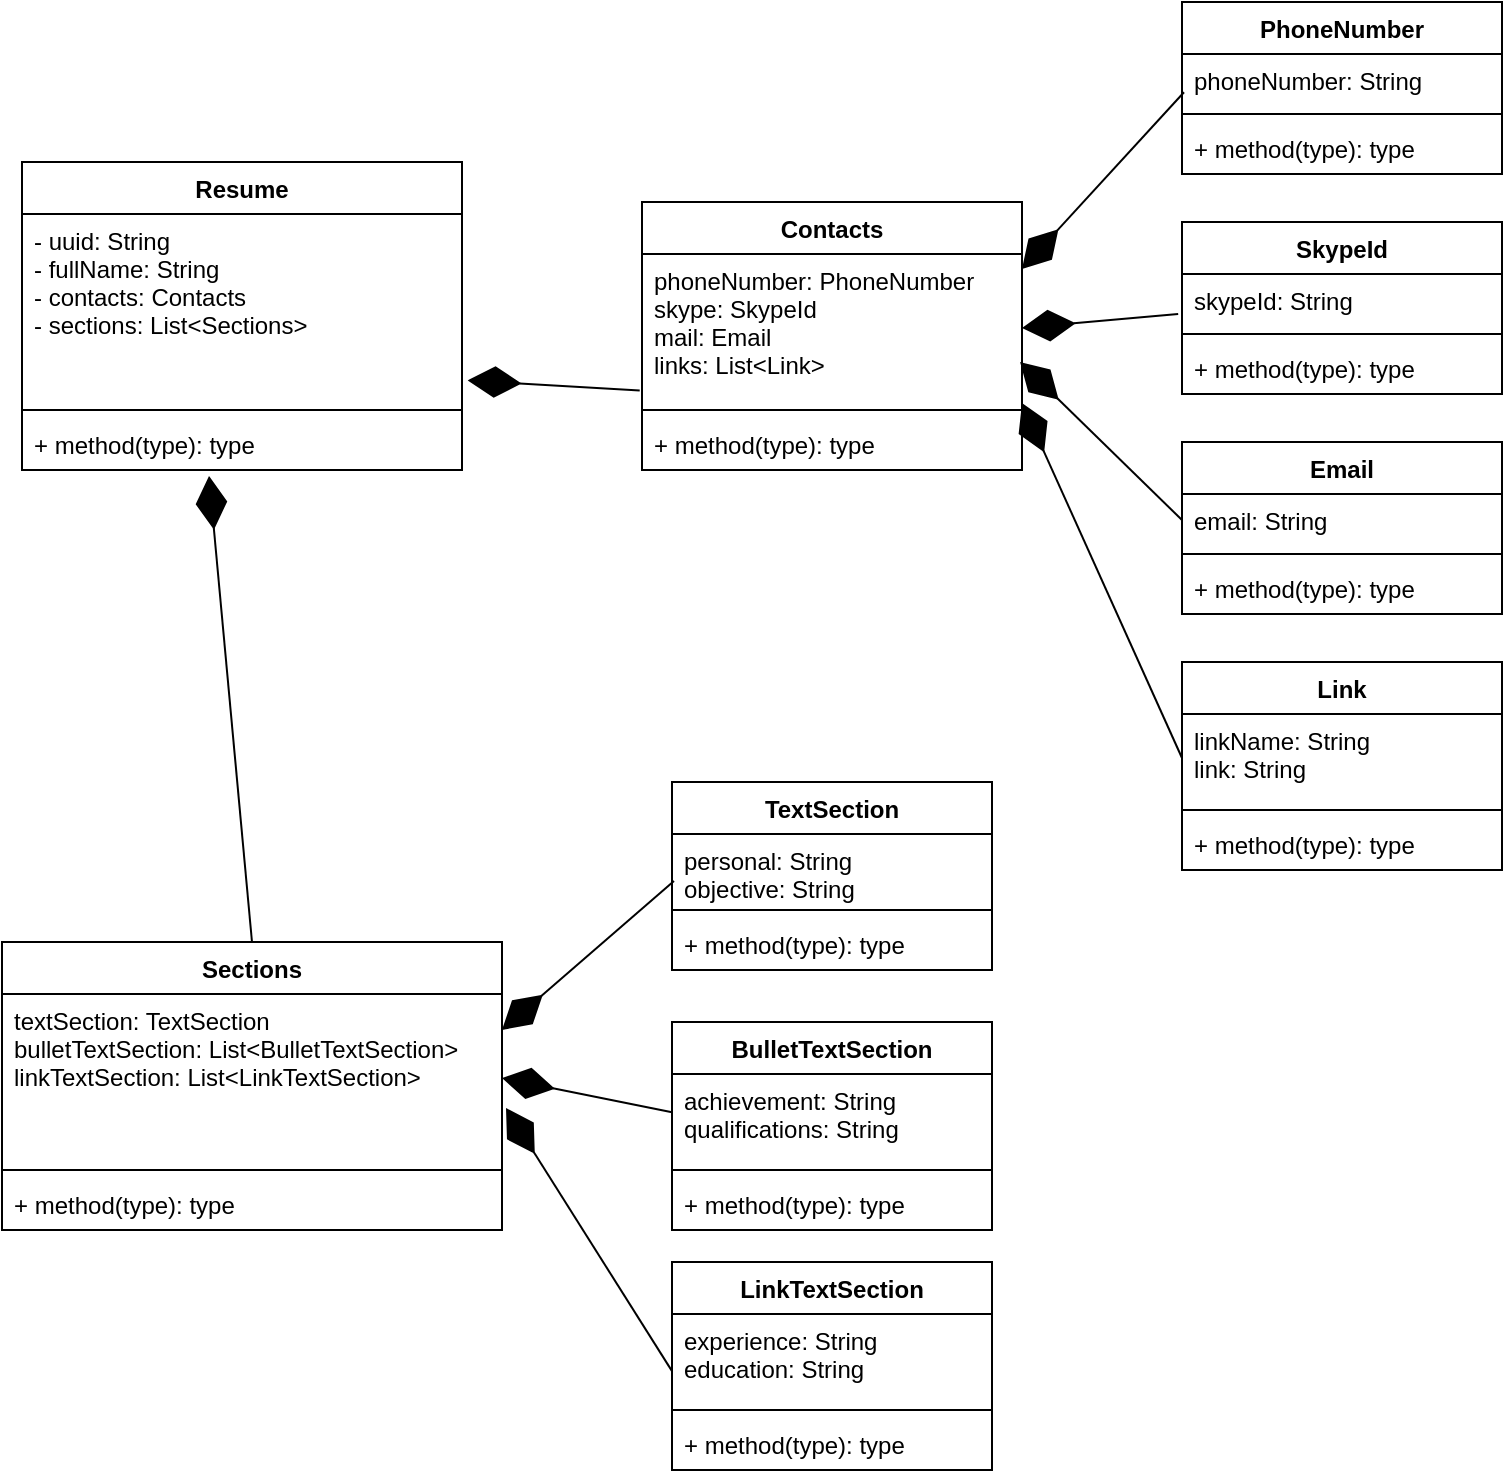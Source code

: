 <mxfile version="15.9.6" type="github">
  <diagram id="H2XXT-WdWfryleY7fu1X" name="Page-1">
    <mxGraphModel dx="1360" dy="764" grid="1" gridSize="10" guides="1" tooltips="1" connect="1" arrows="1" fold="1" page="1" pageScale="1" pageWidth="1169" pageHeight="827" math="0" shadow="0">
      <root>
        <mxCell id="0" />
        <mxCell id="1" parent="0" />
        <mxCell id="OPYg37eZWYAAYH3z6QWN-2" value="Resume" style="swimlane;fontStyle=1;align=center;verticalAlign=top;childLayout=stackLayout;horizontal=1;startSize=26;horizontalStack=0;resizeParent=1;resizeParentMax=0;resizeLast=0;collapsible=1;marginBottom=0;" vertex="1" parent="1">
          <mxGeometry x="90" y="90" width="220" height="154" as="geometry" />
        </mxCell>
        <mxCell id="OPYg37eZWYAAYH3z6QWN-3" value="- uuid: String&#xa;- fullName: String&#xa;- contacts: Contacts&#xa;- sections: List&lt;Sections&gt;&#xa;" style="text;strokeColor=none;fillColor=none;align=left;verticalAlign=top;spacingLeft=4;spacingRight=4;overflow=hidden;rotatable=0;points=[[0,0.5],[1,0.5]];portConstraint=eastwest;" vertex="1" parent="OPYg37eZWYAAYH3z6QWN-2">
          <mxGeometry y="26" width="220" height="94" as="geometry" />
        </mxCell>
        <mxCell id="OPYg37eZWYAAYH3z6QWN-4" value="" style="line;strokeWidth=1;fillColor=none;align=left;verticalAlign=middle;spacingTop=-1;spacingLeft=3;spacingRight=3;rotatable=0;labelPosition=right;points=[];portConstraint=eastwest;" vertex="1" parent="OPYg37eZWYAAYH3z6QWN-2">
          <mxGeometry y="120" width="220" height="8" as="geometry" />
        </mxCell>
        <mxCell id="OPYg37eZWYAAYH3z6QWN-5" value="+ method(type): type" style="text;strokeColor=none;fillColor=none;align=left;verticalAlign=top;spacingLeft=4;spacingRight=4;overflow=hidden;rotatable=0;points=[[0,0.5],[1,0.5]];portConstraint=eastwest;" vertex="1" parent="OPYg37eZWYAAYH3z6QWN-2">
          <mxGeometry y="128" width="220" height="26" as="geometry" />
        </mxCell>
        <mxCell id="OPYg37eZWYAAYH3z6QWN-6" value="Contacts" style="swimlane;fontStyle=1;align=center;verticalAlign=top;childLayout=stackLayout;horizontal=1;startSize=26;horizontalStack=0;resizeParent=1;resizeParentMax=0;resizeLast=0;collapsible=1;marginBottom=0;" vertex="1" parent="1">
          <mxGeometry x="400" y="110" width="190" height="134" as="geometry" />
        </mxCell>
        <mxCell id="OPYg37eZWYAAYH3z6QWN-7" value="phoneNumber: PhoneNumber&#xa;skype: SkypeId&#xa;mail: Email&#xa;links: List&lt;Link&gt;&#xa;" style="text;strokeColor=none;fillColor=none;align=left;verticalAlign=top;spacingLeft=4;spacingRight=4;overflow=hidden;rotatable=0;points=[[0,0.5],[1,0.5]];portConstraint=eastwest;" vertex="1" parent="OPYg37eZWYAAYH3z6QWN-6">
          <mxGeometry y="26" width="190" height="74" as="geometry" />
        </mxCell>
        <mxCell id="OPYg37eZWYAAYH3z6QWN-8" value="" style="line;strokeWidth=1;fillColor=none;align=left;verticalAlign=middle;spacingTop=-1;spacingLeft=3;spacingRight=3;rotatable=0;labelPosition=right;points=[];portConstraint=eastwest;" vertex="1" parent="OPYg37eZWYAAYH3z6QWN-6">
          <mxGeometry y="100" width="190" height="8" as="geometry" />
        </mxCell>
        <mxCell id="OPYg37eZWYAAYH3z6QWN-9" value="+ method(type): type" style="text;strokeColor=none;fillColor=none;align=left;verticalAlign=top;spacingLeft=4;spacingRight=4;overflow=hidden;rotatable=0;points=[[0,0.5],[1,0.5]];portConstraint=eastwest;" vertex="1" parent="OPYg37eZWYAAYH3z6QWN-6">
          <mxGeometry y="108" width="190" height="26" as="geometry" />
        </mxCell>
        <mxCell id="OPYg37eZWYAAYH3z6QWN-14" value="Sections" style="swimlane;fontStyle=1;align=center;verticalAlign=top;childLayout=stackLayout;horizontal=1;startSize=26;horizontalStack=0;resizeParent=1;resizeParentMax=0;resizeLast=0;collapsible=1;marginBottom=0;" vertex="1" parent="1">
          <mxGeometry x="80" y="480" width="250" height="144" as="geometry" />
        </mxCell>
        <mxCell id="OPYg37eZWYAAYH3z6QWN-15" value="textSection: TextSection&#xa;bulletTextSection: List&lt;BulletTextSection&gt;&#xa;linkTextSection: List&lt;LinkTextSection&gt;&#xa;&#xa;" style="text;strokeColor=none;fillColor=none;align=left;verticalAlign=top;spacingLeft=4;spacingRight=4;overflow=hidden;rotatable=0;points=[[0,0.5],[1,0.5]];portConstraint=eastwest;" vertex="1" parent="OPYg37eZWYAAYH3z6QWN-14">
          <mxGeometry y="26" width="250" height="84" as="geometry" />
        </mxCell>
        <mxCell id="OPYg37eZWYAAYH3z6QWN-16" value="" style="line;strokeWidth=1;fillColor=none;align=left;verticalAlign=middle;spacingTop=-1;spacingLeft=3;spacingRight=3;rotatable=0;labelPosition=right;points=[];portConstraint=eastwest;" vertex="1" parent="OPYg37eZWYAAYH3z6QWN-14">
          <mxGeometry y="110" width="250" height="8" as="geometry" />
        </mxCell>
        <mxCell id="OPYg37eZWYAAYH3z6QWN-17" value="+ method(type): type" style="text;strokeColor=none;fillColor=none;align=left;verticalAlign=top;spacingLeft=4;spacingRight=4;overflow=hidden;rotatable=0;points=[[0,0.5],[1,0.5]];portConstraint=eastwest;" vertex="1" parent="OPYg37eZWYAAYH3z6QWN-14">
          <mxGeometry y="118" width="250" height="26" as="geometry" />
        </mxCell>
        <mxCell id="OPYg37eZWYAAYH3z6QWN-18" value="" style="endArrow=diamondThin;endFill=1;endSize=24;html=1;rounded=0;exitX=0.5;exitY=0;exitDx=0;exitDy=0;entryX=0.425;entryY=1.115;entryDx=0;entryDy=0;entryPerimeter=0;" edge="1" parent="1" source="OPYg37eZWYAAYH3z6QWN-14" target="OPYg37eZWYAAYH3z6QWN-5">
          <mxGeometry width="160" relative="1" as="geometry">
            <mxPoint x="380" y="420" as="sourcePoint" />
            <mxPoint x="190" y="310" as="targetPoint" />
            <Array as="points" />
          </mxGeometry>
        </mxCell>
        <mxCell id="OPYg37eZWYAAYH3z6QWN-19" value="" style="endArrow=diamondThin;endFill=1;endSize=24;html=1;rounded=0;entryX=1.013;entryY=0.885;entryDx=0;entryDy=0;entryPerimeter=0;exitX=-0.006;exitY=0.923;exitDx=0;exitDy=0;exitPerimeter=0;" edge="1" parent="1" source="OPYg37eZWYAAYH3z6QWN-7" target="OPYg37eZWYAAYH3z6QWN-3">
          <mxGeometry width="160" relative="1" as="geometry">
            <mxPoint x="300" y="270" as="sourcePoint" />
            <mxPoint x="460" y="270" as="targetPoint" />
          </mxGeometry>
        </mxCell>
        <mxCell id="OPYg37eZWYAAYH3z6QWN-20" value="PhoneNumber" style="swimlane;fontStyle=1;align=center;verticalAlign=top;childLayout=stackLayout;horizontal=1;startSize=26;horizontalStack=0;resizeParent=1;resizeParentMax=0;resizeLast=0;collapsible=1;marginBottom=0;" vertex="1" parent="1">
          <mxGeometry x="670" y="10" width="160" height="86" as="geometry" />
        </mxCell>
        <mxCell id="OPYg37eZWYAAYH3z6QWN-21" value="phoneNumber: String" style="text;strokeColor=none;fillColor=none;align=left;verticalAlign=top;spacingLeft=4;spacingRight=4;overflow=hidden;rotatable=0;points=[[0,0.5],[1,0.5]];portConstraint=eastwest;" vertex="1" parent="OPYg37eZWYAAYH3z6QWN-20">
          <mxGeometry y="26" width="160" height="26" as="geometry" />
        </mxCell>
        <mxCell id="OPYg37eZWYAAYH3z6QWN-22" value="" style="line;strokeWidth=1;fillColor=none;align=left;verticalAlign=middle;spacingTop=-1;spacingLeft=3;spacingRight=3;rotatable=0;labelPosition=right;points=[];portConstraint=eastwest;" vertex="1" parent="OPYg37eZWYAAYH3z6QWN-20">
          <mxGeometry y="52" width="160" height="8" as="geometry" />
        </mxCell>
        <mxCell id="OPYg37eZWYAAYH3z6QWN-23" value="+ method(type): type" style="text;strokeColor=none;fillColor=none;align=left;verticalAlign=top;spacingLeft=4;spacingRight=4;overflow=hidden;rotatable=0;points=[[0,0.5],[1,0.5]];portConstraint=eastwest;" vertex="1" parent="OPYg37eZWYAAYH3z6QWN-20">
          <mxGeometry y="60" width="160" height="26" as="geometry" />
        </mxCell>
        <mxCell id="OPYg37eZWYAAYH3z6QWN-24" value="SkypeId" style="swimlane;fontStyle=1;align=center;verticalAlign=top;childLayout=stackLayout;horizontal=1;startSize=26;horizontalStack=0;resizeParent=1;resizeParentMax=0;resizeLast=0;collapsible=1;marginBottom=0;" vertex="1" parent="1">
          <mxGeometry x="670" y="120" width="160" height="86" as="geometry" />
        </mxCell>
        <mxCell id="OPYg37eZWYAAYH3z6QWN-25" value="skypeId: String" style="text;strokeColor=none;fillColor=none;align=left;verticalAlign=top;spacingLeft=4;spacingRight=4;overflow=hidden;rotatable=0;points=[[0,0.5],[1,0.5]];portConstraint=eastwest;" vertex="1" parent="OPYg37eZWYAAYH3z6QWN-24">
          <mxGeometry y="26" width="160" height="26" as="geometry" />
        </mxCell>
        <mxCell id="OPYg37eZWYAAYH3z6QWN-26" value="" style="line;strokeWidth=1;fillColor=none;align=left;verticalAlign=middle;spacingTop=-1;spacingLeft=3;spacingRight=3;rotatable=0;labelPosition=right;points=[];portConstraint=eastwest;" vertex="1" parent="OPYg37eZWYAAYH3z6QWN-24">
          <mxGeometry y="52" width="160" height="8" as="geometry" />
        </mxCell>
        <mxCell id="OPYg37eZWYAAYH3z6QWN-27" value="+ method(type): type" style="text;strokeColor=none;fillColor=none;align=left;verticalAlign=top;spacingLeft=4;spacingRight=4;overflow=hidden;rotatable=0;points=[[0,0.5],[1,0.5]];portConstraint=eastwest;" vertex="1" parent="OPYg37eZWYAAYH3z6QWN-24">
          <mxGeometry y="60" width="160" height="26" as="geometry" />
        </mxCell>
        <mxCell id="OPYg37eZWYAAYH3z6QWN-29" value="Email" style="swimlane;fontStyle=1;align=center;verticalAlign=top;childLayout=stackLayout;horizontal=1;startSize=26;horizontalStack=0;resizeParent=1;resizeParentMax=0;resizeLast=0;collapsible=1;marginBottom=0;" vertex="1" parent="1">
          <mxGeometry x="670" y="230" width="160" height="86" as="geometry" />
        </mxCell>
        <mxCell id="OPYg37eZWYAAYH3z6QWN-30" value="email: String" style="text;strokeColor=none;fillColor=none;align=left;verticalAlign=top;spacingLeft=4;spacingRight=4;overflow=hidden;rotatable=0;points=[[0,0.5],[1,0.5]];portConstraint=eastwest;" vertex="1" parent="OPYg37eZWYAAYH3z6QWN-29">
          <mxGeometry y="26" width="160" height="26" as="geometry" />
        </mxCell>
        <mxCell id="OPYg37eZWYAAYH3z6QWN-31" value="" style="line;strokeWidth=1;fillColor=none;align=left;verticalAlign=middle;spacingTop=-1;spacingLeft=3;spacingRight=3;rotatable=0;labelPosition=right;points=[];portConstraint=eastwest;" vertex="1" parent="OPYg37eZWYAAYH3z6QWN-29">
          <mxGeometry y="52" width="160" height="8" as="geometry" />
        </mxCell>
        <mxCell id="OPYg37eZWYAAYH3z6QWN-32" value="+ method(type): type" style="text;strokeColor=none;fillColor=none;align=left;verticalAlign=top;spacingLeft=4;spacingRight=4;overflow=hidden;rotatable=0;points=[[0,0.5],[1,0.5]];portConstraint=eastwest;" vertex="1" parent="OPYg37eZWYAAYH3z6QWN-29">
          <mxGeometry y="60" width="160" height="26" as="geometry" />
        </mxCell>
        <mxCell id="OPYg37eZWYAAYH3z6QWN-33" value="Link" style="swimlane;fontStyle=1;align=center;verticalAlign=top;childLayout=stackLayout;horizontal=1;startSize=26;horizontalStack=0;resizeParent=1;resizeParentMax=0;resizeLast=0;collapsible=1;marginBottom=0;" vertex="1" parent="1">
          <mxGeometry x="670" y="340" width="160" height="104" as="geometry" />
        </mxCell>
        <mxCell id="OPYg37eZWYAAYH3z6QWN-34" value="linkName: String&#xa;link: String" style="text;strokeColor=none;fillColor=none;align=left;verticalAlign=top;spacingLeft=4;spacingRight=4;overflow=hidden;rotatable=0;points=[[0,0.5],[1,0.5]];portConstraint=eastwest;" vertex="1" parent="OPYg37eZWYAAYH3z6QWN-33">
          <mxGeometry y="26" width="160" height="44" as="geometry" />
        </mxCell>
        <mxCell id="OPYg37eZWYAAYH3z6QWN-35" value="" style="line;strokeWidth=1;fillColor=none;align=left;verticalAlign=middle;spacingTop=-1;spacingLeft=3;spacingRight=3;rotatable=0;labelPosition=right;points=[];portConstraint=eastwest;" vertex="1" parent="OPYg37eZWYAAYH3z6QWN-33">
          <mxGeometry y="70" width="160" height="8" as="geometry" />
        </mxCell>
        <mxCell id="OPYg37eZWYAAYH3z6QWN-36" value="+ method(type): type" style="text;strokeColor=none;fillColor=none;align=left;verticalAlign=top;spacingLeft=4;spacingRight=4;overflow=hidden;rotatable=0;points=[[0,0.5],[1,0.5]];portConstraint=eastwest;" vertex="1" parent="OPYg37eZWYAAYH3z6QWN-33">
          <mxGeometry y="78" width="160" height="26" as="geometry" />
        </mxCell>
        <mxCell id="OPYg37eZWYAAYH3z6QWN-37" value="" style="endArrow=diamondThin;endFill=1;endSize=24;html=1;rounded=0;entryX=1;entryY=0.25;entryDx=0;entryDy=0;exitX=-0.006;exitY=0.923;exitDx=0;exitDy=0;exitPerimeter=0;" edge="1" parent="1" target="OPYg37eZWYAAYH3z6QWN-6">
          <mxGeometry width="160" relative="1" as="geometry">
            <mxPoint x="671.0" y="55.112" as="sourcePoint" />
            <mxPoint x="585.0" y="10.0" as="targetPoint" />
          </mxGeometry>
        </mxCell>
        <mxCell id="OPYg37eZWYAAYH3z6QWN-38" value="" style="endArrow=diamondThin;endFill=1;endSize=24;html=1;rounded=0;entryX=1;entryY=0.5;entryDx=0;entryDy=0;exitX=-0.012;exitY=0.769;exitDx=0;exitDy=0;exitPerimeter=0;" edge="1" parent="1" source="OPYg37eZWYAAYH3z6QWN-25" target="OPYg37eZWYAAYH3z6QWN-7">
          <mxGeometry width="160" relative="1" as="geometry">
            <mxPoint x="625" y="510.002" as="sourcePoint" />
            <mxPoint x="544" y="638.39" as="targetPoint" />
          </mxGeometry>
        </mxCell>
        <mxCell id="OPYg37eZWYAAYH3z6QWN-39" value="" style="endArrow=diamondThin;endFill=1;endSize=24;html=1;rounded=0;entryX=0.995;entryY=0.73;entryDx=0;entryDy=0;exitX=0;exitY=0.5;exitDx=0;exitDy=0;entryPerimeter=0;" edge="1" parent="1" source="OPYg37eZWYAAYH3z6QWN-30" target="OPYg37eZWYAAYH3z6QWN-7">
          <mxGeometry width="160" relative="1" as="geometry">
            <mxPoint x="648.08" y="316.004" as="sourcePoint" />
            <mxPoint x="570" y="363.01" as="targetPoint" />
          </mxGeometry>
        </mxCell>
        <mxCell id="OPYg37eZWYAAYH3z6QWN-40" value="" style="endArrow=diamondThin;endFill=1;endSize=24;html=1;rounded=0;entryX=1;entryY=0.75;entryDx=0;entryDy=0;exitX=0;exitY=0.5;exitDx=0;exitDy=0;" edge="1" parent="1" source="OPYg37eZWYAAYH3z6QWN-34" target="OPYg37eZWYAAYH3z6QWN-6">
          <mxGeometry width="160" relative="1" as="geometry">
            <mxPoint x="665.95" y="388.98" as="sourcePoint" />
            <mxPoint x="585" y="350" as="targetPoint" />
          </mxGeometry>
        </mxCell>
        <mxCell id="OPYg37eZWYAAYH3z6QWN-41" value="LinkTextSection" style="swimlane;fontStyle=1;align=center;verticalAlign=top;childLayout=stackLayout;horizontal=1;startSize=26;horizontalStack=0;resizeParent=1;resizeParentMax=0;resizeLast=0;collapsible=1;marginBottom=0;" vertex="1" parent="1">
          <mxGeometry x="415" y="640" width="160" height="104" as="geometry" />
        </mxCell>
        <mxCell id="OPYg37eZWYAAYH3z6QWN-42" value="experience: String&#xa;education: String" style="text;strokeColor=none;fillColor=none;align=left;verticalAlign=top;spacingLeft=4;spacingRight=4;overflow=hidden;rotatable=0;points=[[0,0.5],[1,0.5]];portConstraint=eastwest;" vertex="1" parent="OPYg37eZWYAAYH3z6QWN-41">
          <mxGeometry y="26" width="160" height="44" as="geometry" />
        </mxCell>
        <mxCell id="OPYg37eZWYAAYH3z6QWN-43" value="" style="line;strokeWidth=1;fillColor=none;align=left;verticalAlign=middle;spacingTop=-1;spacingLeft=3;spacingRight=3;rotatable=0;labelPosition=right;points=[];portConstraint=eastwest;" vertex="1" parent="OPYg37eZWYAAYH3z6QWN-41">
          <mxGeometry y="70" width="160" height="8" as="geometry" />
        </mxCell>
        <mxCell id="OPYg37eZWYAAYH3z6QWN-44" value="+ method(type): type" style="text;strokeColor=none;fillColor=none;align=left;verticalAlign=top;spacingLeft=4;spacingRight=4;overflow=hidden;rotatable=0;points=[[0,0.5],[1,0.5]];portConstraint=eastwest;" vertex="1" parent="OPYg37eZWYAAYH3z6QWN-41">
          <mxGeometry y="78" width="160" height="26" as="geometry" />
        </mxCell>
        <mxCell id="OPYg37eZWYAAYH3z6QWN-45" value="BulletTextSection" style="swimlane;fontStyle=1;align=center;verticalAlign=top;childLayout=stackLayout;horizontal=1;startSize=26;horizontalStack=0;resizeParent=1;resizeParentMax=0;resizeLast=0;collapsible=1;marginBottom=0;" vertex="1" parent="1">
          <mxGeometry x="415" y="520" width="160" height="104" as="geometry" />
        </mxCell>
        <mxCell id="OPYg37eZWYAAYH3z6QWN-46" value="achievement: String&#xa;qualifications: String" style="text;strokeColor=none;fillColor=none;align=left;verticalAlign=top;spacingLeft=4;spacingRight=4;overflow=hidden;rotatable=0;points=[[0,0.5],[1,0.5]];portConstraint=eastwest;" vertex="1" parent="OPYg37eZWYAAYH3z6QWN-45">
          <mxGeometry y="26" width="160" height="44" as="geometry" />
        </mxCell>
        <mxCell id="OPYg37eZWYAAYH3z6QWN-47" value="" style="line;strokeWidth=1;fillColor=none;align=left;verticalAlign=middle;spacingTop=-1;spacingLeft=3;spacingRight=3;rotatable=0;labelPosition=right;points=[];portConstraint=eastwest;" vertex="1" parent="OPYg37eZWYAAYH3z6QWN-45">
          <mxGeometry y="70" width="160" height="8" as="geometry" />
        </mxCell>
        <mxCell id="OPYg37eZWYAAYH3z6QWN-48" value="+ method(type): type" style="text;strokeColor=none;fillColor=none;align=left;verticalAlign=top;spacingLeft=4;spacingRight=4;overflow=hidden;rotatable=0;points=[[0,0.5],[1,0.5]];portConstraint=eastwest;" vertex="1" parent="OPYg37eZWYAAYH3z6QWN-45">
          <mxGeometry y="78" width="160" height="26" as="geometry" />
        </mxCell>
        <mxCell id="OPYg37eZWYAAYH3z6QWN-49" value="TextSection" style="swimlane;fontStyle=1;align=center;verticalAlign=top;childLayout=stackLayout;horizontal=1;startSize=26;horizontalStack=0;resizeParent=1;resizeParentMax=0;resizeLast=0;collapsible=1;marginBottom=0;" vertex="1" parent="1">
          <mxGeometry x="415" y="400" width="160" height="94" as="geometry" />
        </mxCell>
        <mxCell id="OPYg37eZWYAAYH3z6QWN-50" value="personal: String&#xa;objective: String" style="text;strokeColor=none;fillColor=none;align=left;verticalAlign=top;spacingLeft=4;spacingRight=4;overflow=hidden;rotatable=0;points=[[0,0.5],[1,0.5]];portConstraint=eastwest;" vertex="1" parent="OPYg37eZWYAAYH3z6QWN-49">
          <mxGeometry y="26" width="160" height="34" as="geometry" />
        </mxCell>
        <mxCell id="OPYg37eZWYAAYH3z6QWN-51" value="" style="line;strokeWidth=1;fillColor=none;align=left;verticalAlign=middle;spacingTop=-1;spacingLeft=3;spacingRight=3;rotatable=0;labelPosition=right;points=[];portConstraint=eastwest;" vertex="1" parent="OPYg37eZWYAAYH3z6QWN-49">
          <mxGeometry y="60" width="160" height="8" as="geometry" />
        </mxCell>
        <mxCell id="OPYg37eZWYAAYH3z6QWN-52" value="+ method(type): type" style="text;strokeColor=none;fillColor=none;align=left;verticalAlign=top;spacingLeft=4;spacingRight=4;overflow=hidden;rotatable=0;points=[[0,0.5],[1,0.5]];portConstraint=eastwest;" vertex="1" parent="OPYg37eZWYAAYH3z6QWN-49">
          <mxGeometry y="68" width="160" height="26" as="geometry" />
        </mxCell>
        <mxCell id="OPYg37eZWYAAYH3z6QWN-53" value="" style="endArrow=diamondThin;endFill=1;endSize=24;html=1;rounded=0;entryX=1;entryY=0.214;entryDx=0;entryDy=0;entryPerimeter=0;exitX=-0.006;exitY=0.923;exitDx=0;exitDy=0;exitPerimeter=0;" edge="1" parent="1" target="OPYg37eZWYAAYH3z6QWN-15">
          <mxGeometry width="160" relative="1" as="geometry">
            <mxPoint x="416.0" y="449.552" as="sourcePoint" />
            <mxPoint x="330.0" y="444.44" as="targetPoint" />
          </mxGeometry>
        </mxCell>
        <mxCell id="OPYg37eZWYAAYH3z6QWN-54" value="" style="endArrow=diamondThin;endFill=1;endSize=24;html=1;rounded=0;exitX=-0.006;exitY=0.923;exitDx=0;exitDy=0;exitPerimeter=0;entryX=1;entryY=0.5;entryDx=0;entryDy=0;" edge="1" parent="1" target="OPYg37eZWYAAYH3z6QWN-15">
          <mxGeometry width="160" relative="1" as="geometry">
            <mxPoint x="415.0" y="565.112" as="sourcePoint" />
            <mxPoint x="340" y="548" as="targetPoint" />
          </mxGeometry>
        </mxCell>
        <mxCell id="OPYg37eZWYAAYH3z6QWN-55" value="" style="endArrow=diamondThin;endFill=1;endSize=24;html=1;rounded=0;entryX=1.008;entryY=0.679;entryDx=0;entryDy=0;entryPerimeter=0;exitX=-0.006;exitY=0.923;exitDx=0;exitDy=0;exitPerimeter=0;" edge="1" parent="1" target="OPYg37eZWYAAYH3z6QWN-15">
          <mxGeometry width="160" relative="1" as="geometry">
            <mxPoint x="415.0" y="694.552" as="sourcePoint" />
            <mxPoint x="329.0" y="689.44" as="targetPoint" />
          </mxGeometry>
        </mxCell>
      </root>
    </mxGraphModel>
  </diagram>
</mxfile>
